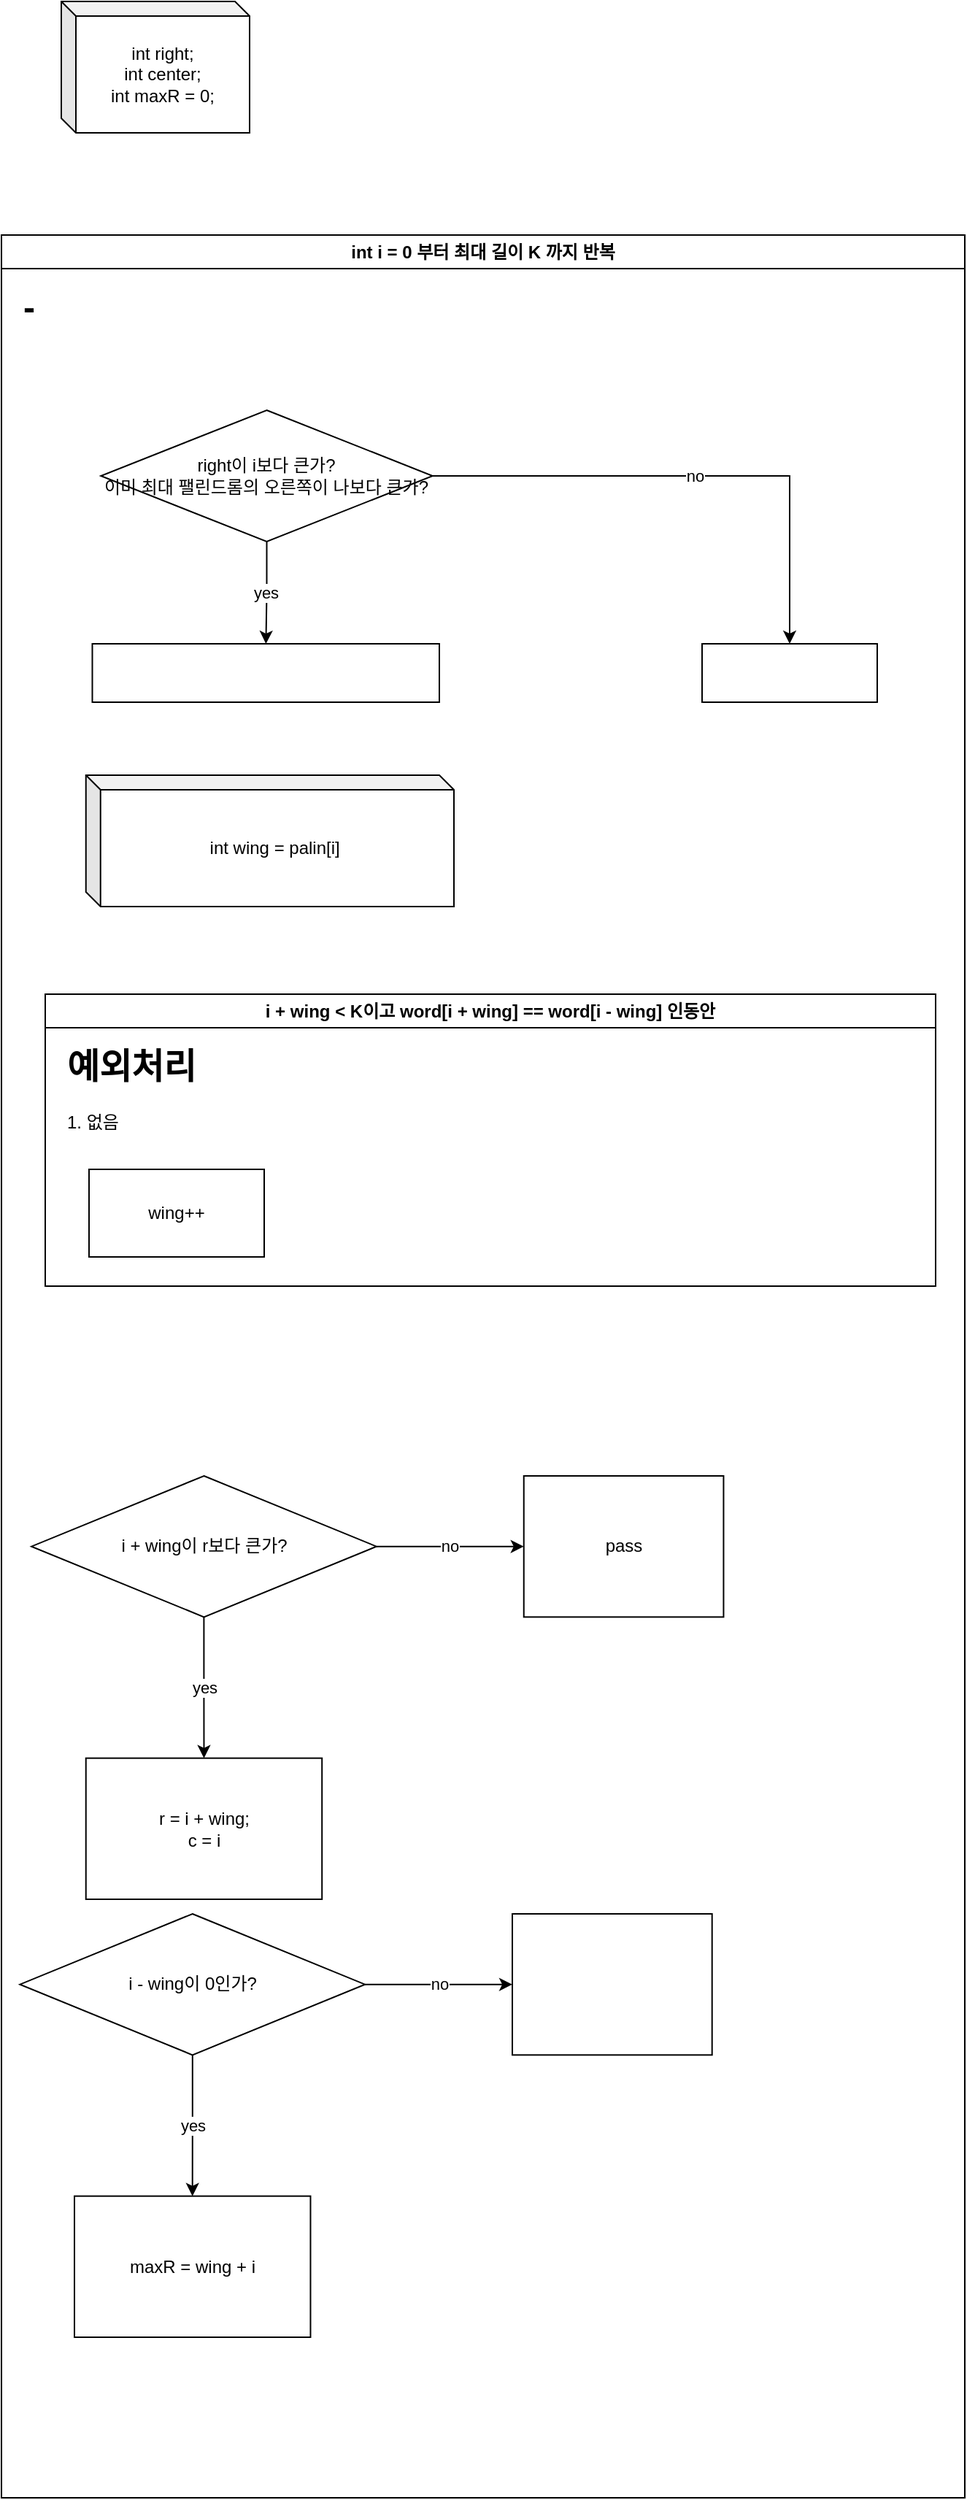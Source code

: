 <mxfile version="22.1.16" type="device">
  <diagram name="페이지-1" id="Po1tcjolKozCcQ9aZk88">
    <mxGraphModel dx="2622" dy="1584" grid="1" gridSize="10" guides="1" tooltips="1" connect="1" arrows="1" fold="1" page="1" pageScale="1" pageWidth="827" pageHeight="1169" math="0" shadow="0">
      <root>
        <mxCell id="0" />
        <mxCell id="1" parent="0" />
        <mxCell id="7qJSOpAyZXzHLOLVoJ0I-3" value="int right;&lt;br&gt;int center;&lt;br&gt;int maxR = 0;" style="shape=cube;whiteSpace=wrap;html=1;boundedLbl=1;backgroundOutline=1;darkOpacity=0.05;darkOpacity2=0.1;size=10;" vertex="1" parent="1">
          <mxGeometry x="141" y="130" width="129" height="90" as="geometry" />
        </mxCell>
        <mxCell id="7qJSOpAyZXzHLOLVoJ0I-1" value="int i = 0 부터 최대 길이 K 까지 반복" style="swimlane;whiteSpace=wrap;html=1;" vertex="1" parent="1">
          <mxGeometry x="100" y="290" width="660" height="1550" as="geometry" />
        </mxCell>
        <mxCell id="7qJSOpAyZXzHLOLVoJ0I-2" value="&lt;h1&gt;-&lt;/h1&gt;" style="text;html=1;strokeColor=none;fillColor=none;spacing=5;spacingTop=-20;whiteSpace=wrap;overflow=hidden;rounded=0;" vertex="1" parent="7qJSOpAyZXzHLOLVoJ0I-1">
          <mxGeometry x="10" y="30" width="386" height="120" as="geometry" />
        </mxCell>
        <mxCell id="7qJSOpAyZXzHLOLVoJ0I-5" value="right이 i보다 큰가?&lt;br&gt;이미 최대 팰린드롬의 오른쪽이 나보다 큰가?" style="rhombus;whiteSpace=wrap;html=1;" vertex="1" parent="7qJSOpAyZXzHLOLVoJ0I-1">
          <mxGeometry x="68.118" y="120" width="227.256" height="90.0" as="geometry" />
        </mxCell>
        <mxCell id="7qJSOpAyZXzHLOLVoJ0I-6" value="&amp;nbsp;" style="whiteSpace=wrap;html=1;rounded=0;" vertex="1" parent="7qJSOpAyZXzHLOLVoJ0I-1">
          <mxGeometry x="62.25" y="280" width="237.75" height="40" as="geometry" />
        </mxCell>
        <mxCell id="7qJSOpAyZXzHLOLVoJ0I-7" value="yes" style="edgeStyle=orthogonalEdgeStyle;rounded=0;orthogonalLoop=1;jettySize=auto;html=1;" edge="1" parent="7qJSOpAyZXzHLOLVoJ0I-1" source="7qJSOpAyZXzHLOLVoJ0I-5" target="7qJSOpAyZXzHLOLVoJ0I-6">
          <mxGeometry relative="1" as="geometry" />
        </mxCell>
        <mxCell id="7qJSOpAyZXzHLOLVoJ0I-8" value="" style="whiteSpace=wrap;html=1;rounded=0;" vertex="1" parent="7qJSOpAyZXzHLOLVoJ0I-1">
          <mxGeometry x="480" y="280" width="120" height="40" as="geometry" />
        </mxCell>
        <mxCell id="7qJSOpAyZXzHLOLVoJ0I-9" value="no" style="edgeStyle=orthogonalEdgeStyle;rounded=0;orthogonalLoop=1;jettySize=auto;html=1;" edge="1" parent="7qJSOpAyZXzHLOLVoJ0I-1" source="7qJSOpAyZXzHLOLVoJ0I-5" target="7qJSOpAyZXzHLOLVoJ0I-8">
          <mxGeometry relative="1" as="geometry" />
        </mxCell>
        <mxCell id="7qJSOpAyZXzHLOLVoJ0I-11" value="i + wing &amp;lt; K이고 word[i + wing] == word[i - wing] 인동안" style="swimlane;whiteSpace=wrap;html=1;" vertex="1" parent="7qJSOpAyZXzHLOLVoJ0I-1">
          <mxGeometry x="30" y="520" width="610" height="200" as="geometry" />
        </mxCell>
        <mxCell id="7qJSOpAyZXzHLOLVoJ0I-12" value="&lt;h1&gt;예외처리&lt;/h1&gt;&lt;p&gt;1. 없음&lt;/p&gt;" style="text;html=1;strokeColor=none;fillColor=none;spacing=5;spacingTop=-20;whiteSpace=wrap;overflow=hidden;rounded=0;" vertex="1" parent="7qJSOpAyZXzHLOLVoJ0I-11">
          <mxGeometry x="10" y="30" width="386" height="120" as="geometry" />
        </mxCell>
        <mxCell id="7qJSOpAyZXzHLOLVoJ0I-15" value="wing++" style="rounded=0;whiteSpace=wrap;html=1;" vertex="1" parent="7qJSOpAyZXzHLOLVoJ0I-11">
          <mxGeometry x="30" y="120" width="120" height="60" as="geometry" />
        </mxCell>
        <mxCell id="7qJSOpAyZXzHLOLVoJ0I-13" value="int wing = palin[i]&amp;nbsp;" style="shape=cube;whiteSpace=wrap;html=1;boundedLbl=1;backgroundOutline=1;darkOpacity=0.05;darkOpacity2=0.1;size=10;" vertex="1" parent="7qJSOpAyZXzHLOLVoJ0I-1">
          <mxGeometry x="57.87" y="370" width="252.13" height="90" as="geometry" />
        </mxCell>
        <mxCell id="7qJSOpAyZXzHLOLVoJ0I-16" value="" style="group" vertex="1" connectable="0" parent="7qJSOpAyZXzHLOLVoJ0I-1">
          <mxGeometry x="57.87" y="850" width="436.85" height="290" as="geometry" />
        </mxCell>
        <mxCell id="7qJSOpAyZXzHLOLVoJ0I-17" value="i + wing이 r보다 큰가?" style="rhombus;whiteSpace=wrap;html=1;" vertex="1" parent="7qJSOpAyZXzHLOLVoJ0I-16">
          <mxGeometry x="-37.322" width="236.373" height="96.667" as="geometry" />
        </mxCell>
        <mxCell id="7qJSOpAyZXzHLOLVoJ0I-18" value="r = i + wing;&lt;br&gt;c = i" style="whiteSpace=wrap;html=1;rounded=0;" vertex="1" parent="7qJSOpAyZXzHLOLVoJ0I-16">
          <mxGeometry y="193.333" width="161.729" height="96.667" as="geometry" />
        </mxCell>
        <mxCell id="7qJSOpAyZXzHLOLVoJ0I-19" value="yes" style="edgeStyle=orthogonalEdgeStyle;rounded=0;orthogonalLoop=1;jettySize=auto;html=1;" edge="1" parent="7qJSOpAyZXzHLOLVoJ0I-16" source="7qJSOpAyZXzHLOLVoJ0I-17" target="7qJSOpAyZXzHLOLVoJ0I-18">
          <mxGeometry relative="1" as="geometry" />
        </mxCell>
        <mxCell id="7qJSOpAyZXzHLOLVoJ0I-20" value="pass" style="whiteSpace=wrap;html=1;rounded=0;" vertex="1" parent="7qJSOpAyZXzHLOLVoJ0I-16">
          <mxGeometry x="300.003" width="136.847" height="96.667" as="geometry" />
        </mxCell>
        <mxCell id="7qJSOpAyZXzHLOLVoJ0I-21" value="no" style="edgeStyle=orthogonalEdgeStyle;rounded=0;orthogonalLoop=1;jettySize=auto;html=1;" edge="1" parent="7qJSOpAyZXzHLOLVoJ0I-16" source="7qJSOpAyZXzHLOLVoJ0I-17" target="7qJSOpAyZXzHLOLVoJ0I-20">
          <mxGeometry relative="1" as="geometry" />
        </mxCell>
        <mxCell id="7qJSOpAyZXzHLOLVoJ0I-23" value="" style="group" vertex="1" connectable="0" parent="7qJSOpAyZXzHLOLVoJ0I-1">
          <mxGeometry x="50" y="1150" width="436.85" height="290" as="geometry" />
        </mxCell>
        <mxCell id="7qJSOpAyZXzHLOLVoJ0I-24" value="i - wing이 0인가?" style="rhombus;whiteSpace=wrap;html=1;" vertex="1" parent="7qJSOpAyZXzHLOLVoJ0I-23">
          <mxGeometry x="-37.322" width="236.373" height="96.667" as="geometry" />
        </mxCell>
        <mxCell id="7qJSOpAyZXzHLOLVoJ0I-25" value="maxR = wing + i" style="whiteSpace=wrap;html=1;rounded=0;" vertex="1" parent="7qJSOpAyZXzHLOLVoJ0I-23">
          <mxGeometry y="193.333" width="161.729" height="96.667" as="geometry" />
        </mxCell>
        <mxCell id="7qJSOpAyZXzHLOLVoJ0I-26" value="yes" style="edgeStyle=orthogonalEdgeStyle;rounded=0;orthogonalLoop=1;jettySize=auto;html=1;" edge="1" parent="7qJSOpAyZXzHLOLVoJ0I-23" source="7qJSOpAyZXzHLOLVoJ0I-24" target="7qJSOpAyZXzHLOLVoJ0I-25">
          <mxGeometry relative="1" as="geometry" />
        </mxCell>
        <mxCell id="7qJSOpAyZXzHLOLVoJ0I-27" value="" style="whiteSpace=wrap;html=1;rounded=0;" vertex="1" parent="7qJSOpAyZXzHLOLVoJ0I-23">
          <mxGeometry x="300.003" width="136.847" height="96.667" as="geometry" />
        </mxCell>
        <mxCell id="7qJSOpAyZXzHLOLVoJ0I-28" value="no" style="edgeStyle=orthogonalEdgeStyle;rounded=0;orthogonalLoop=1;jettySize=auto;html=1;" edge="1" parent="7qJSOpAyZXzHLOLVoJ0I-23" source="7qJSOpAyZXzHLOLVoJ0I-24" target="7qJSOpAyZXzHLOLVoJ0I-27">
          <mxGeometry relative="1" as="geometry" />
        </mxCell>
      </root>
    </mxGraphModel>
  </diagram>
</mxfile>
